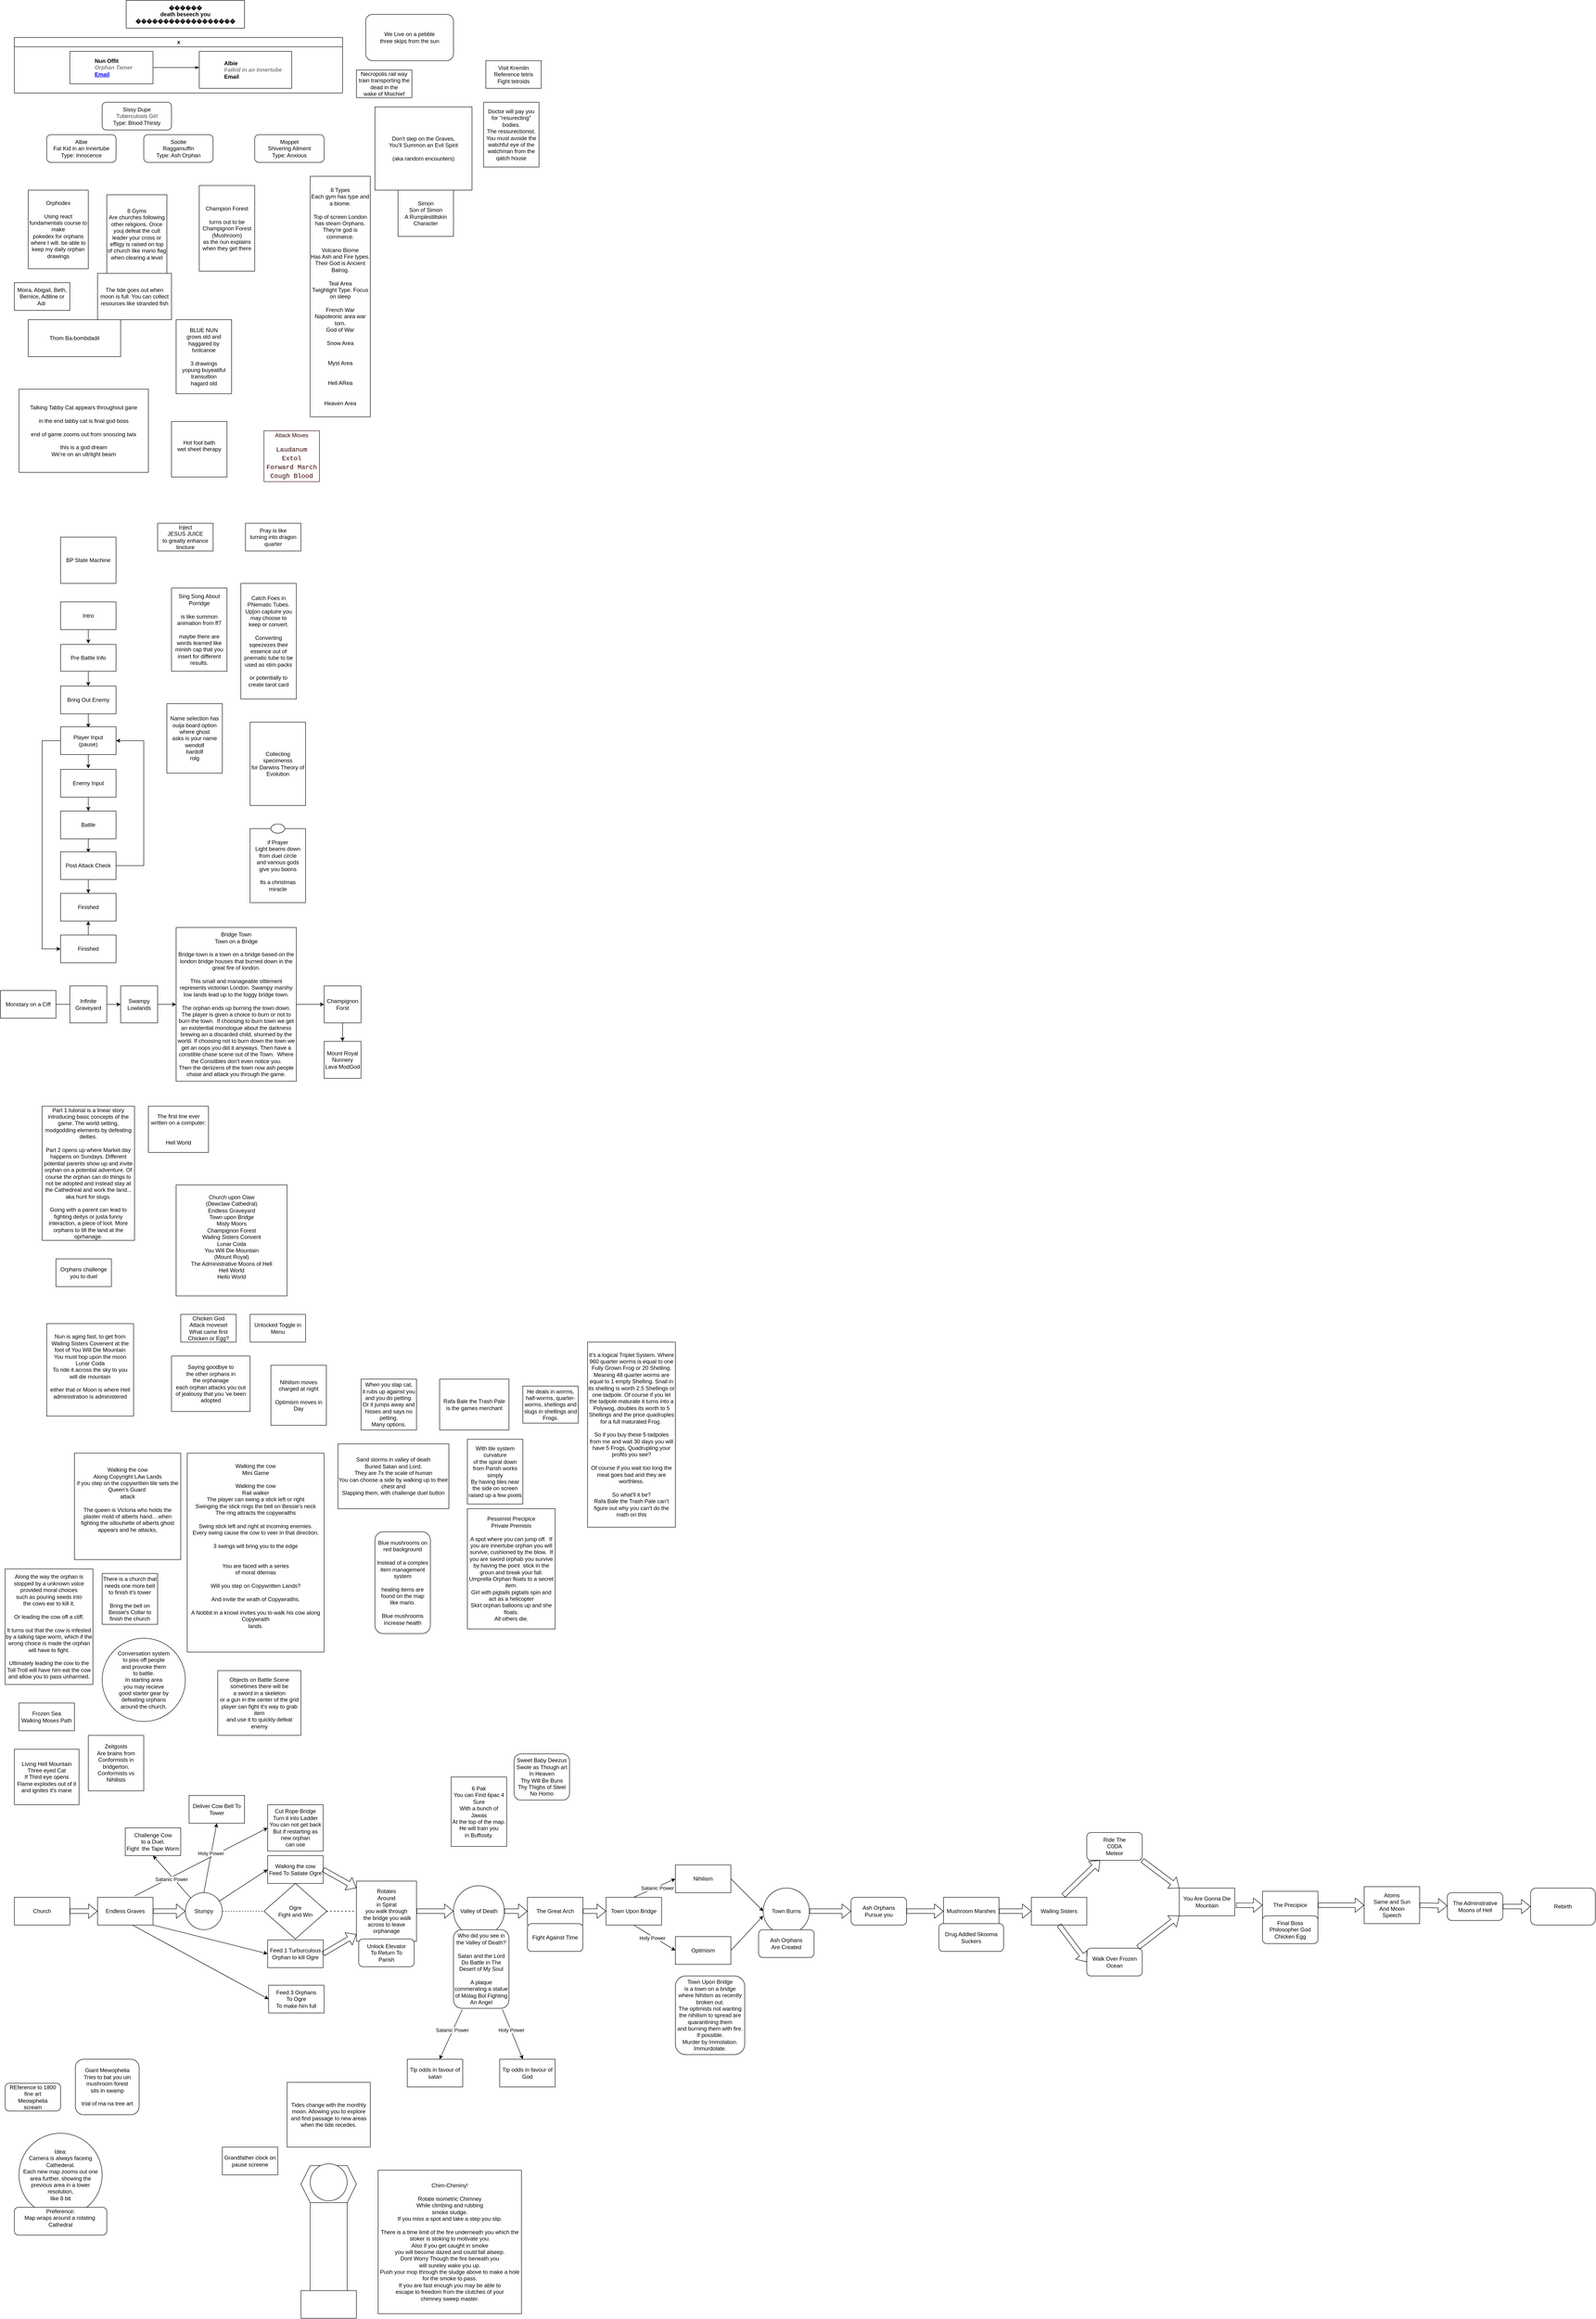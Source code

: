 <mxfile>
    <diagram id="prtHgNgQTEPvFCAcTncT" name="Page-1">
        <mxGraphModel dx="582" dy="664" grid="1" gridSize="10" guides="1" tooltips="1" connect="1" arrows="1" fold="1" page="1" pageScale="1" pageWidth="827" pageHeight="1169" math="0" shadow="0">
            <root>
                <mxCell id="0"/>
                <mxCell id="1" parent="0"/>
                <mxCell id="dNxyNK7c78bLwvsdeMH5-11" value="x" style="swimlane;html=1;startSize=20;horizontal=1;containerType=tree;glass=0;" parent="1" vertex="1">
                    <mxGeometry x="40" y="80" width="710" height="120" as="geometry"/>
                </mxCell>
                <UserObject label="%name%&lt;br&gt;&lt;i style=&quot;color: gray&quot;&gt;%position%&lt;/i&gt;&lt;br&gt;&lt;a href=&quot;mailto:%email%&quot;&gt;Email&lt;/a&gt;" name="Nun Offit" position="Orphan Tamer" location="Office 1" email="me@example.com" placeholders="1" link="https://www.draw.io" id="dNxyNK7c78bLwvsdeMH5-12">
                    <mxCell style="label;image=https://cdn3.iconfinder.com/data/icons/user-avatars-1/512/users-3-128.png;whiteSpace=wrap;html=1;rounded=0;glass=0;treeMoving=1;treeFolding=1;" parent="dNxyNK7c78bLwvsdeMH5-11" vertex="1">
                        <mxGeometry x="120" y="30" width="180" height="70" as="geometry"/>
                    </mxCell>
                </UserObject>
                <mxCell id="dNxyNK7c78bLwvsdeMH5-13" value="" style="endArrow=blockThin;endFill=1;fontSize=11;edgeStyle=elbowEdgeStyle;elbow=vertical;rounded=0;" parent="dNxyNK7c78bLwvsdeMH5-11" source="dNxyNK7c78bLwvsdeMH5-12" target="dNxyNK7c78bLwvsdeMH5-14" edge="1">
                    <mxGeometry relative="1" as="geometry"/>
                </mxCell>
                <UserObject label="Albie&lt;br&gt;&lt;i style=&quot;color: gray&quot;&gt;Fatkid in an Innertube&lt;/i&gt;&lt;br&gt;Email" name="Priest Peter Phillips" position="Orphan Tamer" location="Office 2" placeholders="1" id="dNxyNK7c78bLwvsdeMH5-14">
                    <mxCell style="label;image=https://cdn3.iconfinder.com/data/icons/user-avatars-1/512/users-10-3-128.png;whiteSpace=wrap;html=1;rounded=0;glass=0;treeFolding=1;treeMoving=1;" parent="dNxyNK7c78bLwvsdeMH5-11" vertex="1">
                        <mxGeometry x="400" y="30" width="200" height="80" as="geometry"/>
                    </mxCell>
                </UserObject>
                <mxCell id="9H34w2Jh71Ep6UbLUVoz-1" value="&lt;div&gt;Albie&lt;/div&gt;Fat Kid in an Innertube&lt;div&gt;Type: Innocence&lt;/div&gt;" style="rounded=1;whiteSpace=wrap;html=1;" parent="1" vertex="1">
                    <mxGeometry x="110" y="290" width="150" height="60" as="geometry"/>
                </mxCell>
                <mxCell id="9H34w2Jh71Ep6UbLUVoz-2" value="&lt;div&gt;Sootie&lt;/div&gt;Raggamuffin&lt;br&gt;&lt;div&gt;Type: Ash Orphan&lt;/div&gt;" style="rounded=1;whiteSpace=wrap;html=1;" parent="1" vertex="1">
                    <mxGeometry x="320" y="290" width="150" height="60" as="geometry"/>
                </mxCell>
                <mxCell id="9H34w2Jh71Ep6UbLUVoz-3" value="&lt;div&gt;Moppet&lt;/div&gt;Shivering Ailment&lt;br&gt;&lt;div&gt;Type: Anxious&lt;/div&gt;" style="rounded=1;whiteSpace=wrap;html=1;" parent="1" vertex="1">
                    <mxGeometry x="560" y="290" width="150" height="60" as="geometry"/>
                </mxCell>
                <mxCell id="c4BANhSZFIQ7KN4WRA-t-1" value="Orphodex&lt;div&gt;&lt;br&gt;&lt;/div&gt;&lt;div&gt;Using react fundamentals course to make&lt;/div&gt;&lt;div&gt;pokedex for orphans where I will. be able to keep my daily orphan drawings&lt;/div&gt;" style="rounded=0;whiteSpace=wrap;html=1;" parent="1" vertex="1">
                    <mxGeometry x="70" y="410" width="130" height="170" as="geometry"/>
                </mxCell>
                <mxCell id="lMN6it-LYemtHTq4qIZc-1" value="8 Gyms&lt;div&gt;Are churches following other religions. Once youj defeat the cult leader your cross or effiigy is raised on top of church like mario flag when clearing a level&lt;/div&gt;" style="rounded=0;whiteSpace=wrap;html=1;" parent="1" vertex="1">
                    <mxGeometry x="240" y="420" width="130" height="170" as="geometry"/>
                </mxCell>
                <mxCell id="lMN6it-LYemtHTq4qIZc-2" value="&lt;div&gt;8 Types&lt;/div&gt;&lt;div&gt;Each gym has type and a biome.&lt;/div&gt;&lt;div&gt;&lt;br&gt;&lt;/div&gt;&lt;div&gt;Top of screen London has steam Orphans.&lt;/div&gt;&lt;div&gt;They&#39;re god is commerce.&lt;/div&gt;&lt;div&gt;&lt;br&gt;&lt;/div&gt;&lt;div&gt;Volcano Biome&lt;br&gt;Has Ash and Fire types. Their God is Ancient Balrog.&lt;/div&gt;&lt;div&gt;&lt;br&gt;&lt;/div&gt;&lt;div&gt;Teal Area&lt;/div&gt;&lt;div&gt;Twighlight Type. Focus on sleep&lt;/div&gt;&lt;div&gt;&lt;br&gt;&lt;/div&gt;&lt;div&gt;French War&lt;br&gt;Napoleonic area war torn.&lt;br&gt;God of War&lt;/div&gt;&lt;div&gt;&lt;br&gt;&lt;/div&gt;&lt;div&gt;Snow Area&lt;br&gt;&lt;br&gt;&lt;br&gt;Myst Area&lt;br&gt;&lt;br&gt;&lt;/div&gt;&lt;div&gt;&lt;br&gt;&lt;/div&gt;&lt;div&gt;Hell ARea&lt;/div&gt;&lt;div&gt;&lt;br&gt;&lt;/div&gt;&lt;div&gt;&lt;br&gt;&lt;/div&gt;&lt;div&gt;Heaven Area&lt;/div&gt;" style="rounded=0;whiteSpace=wrap;html=1;" parent="1" vertex="1">
                    <mxGeometry x="680" y="380" width="130" height="520" as="geometry"/>
                </mxCell>
                <mxCell id="1dcjqhPWXCqPS0pfsLZp-1" value="BP State Machine" style="rounded=0;whiteSpace=wrap;html=1;" parent="1" vertex="1">
                    <mxGeometry x="140" y="1160" width="120" height="100" as="geometry"/>
                </mxCell>
                <mxCell id="1dcjqhPWXCqPS0pfsLZp-2" value="Intro" style="rounded=0;whiteSpace=wrap;html=1;" parent="1" vertex="1">
                    <mxGeometry x="140" y="1300" width="120" height="60" as="geometry"/>
                </mxCell>
                <mxCell id="1dcjqhPWXCqPS0pfsLZp-5" value="" style="endArrow=classic;html=1;rounded=0;exitX=0.5;exitY=1;exitDx=0;exitDy=0;entryX=0.5;entryY=0;entryDx=0;entryDy=0;" parent="1" source="1dcjqhPWXCqPS0pfsLZp-2" edge="1">
                    <mxGeometry width="50" height="50" relative="1" as="geometry">
                        <mxPoint x="390" y="1340" as="sourcePoint"/>
                        <mxPoint x="200" y="1390" as="targetPoint"/>
                    </mxGeometry>
                </mxCell>
                <mxCell id="1dcjqhPWXCqPS0pfsLZp-6" value="Pre Battle Info" style="rounded=0;whiteSpace=wrap;html=1;" parent="1" vertex="1">
                    <mxGeometry x="140" y="1392" width="120" height="58" as="geometry"/>
                </mxCell>
                <mxCell id="1dcjqhPWXCqPS0pfsLZp-7" value="" style="endArrow=classic;html=1;rounded=0;exitX=0.5;exitY=1;exitDx=0;exitDy=0;entryX=0.5;entryY=0;entryDx=0;entryDy=0;" parent="1" source="1dcjqhPWXCqPS0pfsLZp-6" edge="1">
                    <mxGeometry width="50" height="50" relative="1" as="geometry">
                        <mxPoint x="390" y="1432" as="sourcePoint"/>
                        <mxPoint x="200" y="1482" as="targetPoint"/>
                    </mxGeometry>
                </mxCell>
                <mxCell id="1dcjqhPWXCqPS0pfsLZp-8" value="Bring Out Enemy" style="rounded=0;whiteSpace=wrap;html=1;" parent="1" vertex="1">
                    <mxGeometry x="140" y="1482" width="120" height="60" as="geometry"/>
                </mxCell>
                <mxCell id="1dcjqhPWXCqPS0pfsLZp-9" value="" style="endArrow=classic;html=1;rounded=0;exitX=0.5;exitY=1;exitDx=0;exitDy=0;entryX=0.5;entryY=0;entryDx=0;entryDy=0;" parent="1" source="1dcjqhPWXCqPS0pfsLZp-8" edge="1">
                    <mxGeometry width="50" height="50" relative="1" as="geometry">
                        <mxPoint x="390" y="1522" as="sourcePoint"/>
                        <mxPoint x="200" y="1572" as="targetPoint"/>
                    </mxGeometry>
                </mxCell>
                <mxCell id="1dcjqhPWXCqPS0pfsLZp-10" value="Player Input&lt;br&gt;(pause)" style="rounded=0;whiteSpace=wrap;html=1;" parent="1" vertex="1">
                    <mxGeometry x="140" y="1570" width="120" height="60" as="geometry"/>
                </mxCell>
                <mxCell id="1dcjqhPWXCqPS0pfsLZp-11" value="" style="endArrow=classic;html=1;rounded=0;exitX=0.5;exitY=1;exitDx=0;exitDy=0;entryX=0.5;entryY=0;entryDx=0;entryDy=0;" parent="1" source="1dcjqhPWXCqPS0pfsLZp-10" edge="1">
                    <mxGeometry width="50" height="50" relative="1" as="geometry">
                        <mxPoint x="390" y="1610" as="sourcePoint"/>
                        <mxPoint x="200" y="1660" as="targetPoint"/>
                    </mxGeometry>
                </mxCell>
                <mxCell id="1dcjqhPWXCqPS0pfsLZp-12" value="Enemy Input" style="rounded=0;whiteSpace=wrap;html=1;" parent="1" vertex="1">
                    <mxGeometry x="140" y="1662" width="120" height="60" as="geometry"/>
                </mxCell>
                <mxCell id="1dcjqhPWXCqPS0pfsLZp-13" value="" style="endArrow=classic;html=1;rounded=0;exitX=0.5;exitY=1;exitDx=0;exitDy=0;entryX=0.5;entryY=0;entryDx=0;entryDy=0;" parent="1" source="1dcjqhPWXCqPS0pfsLZp-12" edge="1">
                    <mxGeometry width="50" height="50" relative="1" as="geometry">
                        <mxPoint x="390" y="1702" as="sourcePoint"/>
                        <mxPoint x="200" y="1752" as="targetPoint"/>
                    </mxGeometry>
                </mxCell>
                <mxCell id="1dcjqhPWXCqPS0pfsLZp-14" value="Battle" style="rounded=0;whiteSpace=wrap;html=1;" parent="1" vertex="1">
                    <mxGeometry x="140" y="1752" width="120" height="60" as="geometry"/>
                </mxCell>
                <mxCell id="1dcjqhPWXCqPS0pfsLZp-15" value="" style="endArrow=classic;html=1;rounded=0;exitX=0.5;exitY=1;exitDx=0;exitDy=0;entryX=0.5;entryY=0;entryDx=0;entryDy=0;" parent="1" source="1dcjqhPWXCqPS0pfsLZp-14" edge="1">
                    <mxGeometry width="50" height="50" relative="1" as="geometry">
                        <mxPoint x="390" y="1792" as="sourcePoint"/>
                        <mxPoint x="200" y="1842" as="targetPoint"/>
                    </mxGeometry>
                </mxCell>
                <mxCell id="1dcjqhPWXCqPS0pfsLZp-16" value="" style="endArrow=classic;html=1;rounded=0;entryX=1;entryY=0.5;entryDx=0;entryDy=0;exitX=1;exitY=0.5;exitDx=0;exitDy=0;" parent="1" source="1dcjqhPWXCqPS0pfsLZp-18" target="1dcjqhPWXCqPS0pfsLZp-10" edge="1">
                    <mxGeometry width="50" height="50" relative="1" as="geometry">
                        <mxPoint x="320" y="1880" as="sourcePoint"/>
                        <mxPoint x="440" y="1540" as="targetPoint"/>
                        <Array as="points">
                            <mxPoint x="320" y="1870"/>
                            <mxPoint x="320" y="1600"/>
                        </Array>
                    </mxGeometry>
                </mxCell>
                <mxCell id="1dcjqhPWXCqPS0pfsLZp-17" value="" style="endArrow=classic;html=1;rounded=0;exitX=0;exitY=0.5;exitDx=0;exitDy=0;entryX=0;entryY=0.5;entryDx=0;entryDy=0;" parent="1" source="1dcjqhPWXCqPS0pfsLZp-10" target="1dcjqhPWXCqPS0pfsLZp-23" edge="1">
                    <mxGeometry width="50" height="50" relative="1" as="geometry">
                        <mxPoint x="390" y="1580" as="sourcePoint"/>
                        <mxPoint x="90" y="2080" as="targetPoint"/>
                        <Array as="points">
                            <mxPoint x="100" y="1600"/>
                            <mxPoint x="100" y="2050"/>
                        </Array>
                    </mxGeometry>
                </mxCell>
                <mxCell id="1dcjqhPWXCqPS0pfsLZp-18" value="Post Attack Check" style="rounded=0;whiteSpace=wrap;html=1;" parent="1" vertex="1">
                    <mxGeometry x="140" y="1840" width="120" height="60" as="geometry"/>
                </mxCell>
                <mxCell id="1dcjqhPWXCqPS0pfsLZp-19" value="" style="endArrow=classic;html=1;rounded=0;exitX=0.5;exitY=1;exitDx=0;exitDy=0;entryX=0.5;entryY=0;entryDx=0;entryDy=0;" parent="1" source="1dcjqhPWXCqPS0pfsLZp-18" edge="1">
                    <mxGeometry width="50" height="50" relative="1" as="geometry">
                        <mxPoint x="390" y="1880" as="sourcePoint"/>
                        <mxPoint x="200" y="1930" as="targetPoint"/>
                    </mxGeometry>
                </mxCell>
                <mxCell id="1dcjqhPWXCqPS0pfsLZp-20" value="Finished" style="rounded=0;whiteSpace=wrap;html=1;" parent="1" vertex="1">
                    <mxGeometry x="140" y="1930" width="120" height="60" as="geometry"/>
                </mxCell>
                <mxCell id="1dcjqhPWXCqPS0pfsLZp-23" value="Finished" style="rounded=0;whiteSpace=wrap;html=1;" parent="1" vertex="1">
                    <mxGeometry x="140" y="2020" width="120" height="60" as="geometry"/>
                </mxCell>
                <mxCell id="1dcjqhPWXCqPS0pfsLZp-26" value="" style="edgeStyle=orthogonalEdgeStyle;rounded=0;orthogonalLoop=1;jettySize=auto;html=1;" parent="1" edge="1">
                    <mxGeometry relative="1" as="geometry">
                        <mxPoint x="200" y="2020" as="sourcePoint"/>
                        <mxPoint x="200" y="1990" as="targetPoint"/>
                        <Array as="points">
                            <mxPoint x="200" y="2010"/>
                            <mxPoint x="200" y="2010"/>
                        </Array>
                    </mxGeometry>
                </mxCell>
                <mxCell id="1dcjqhPWXCqPS0pfsLZp-27" value="BLUE NUN&lt;div&gt;grows old and haggared by tvolcanoe&lt;/div&gt;&lt;div&gt;&lt;br&gt;&lt;/div&gt;&lt;div&gt;3 drawings&lt;/div&gt;&lt;div&gt;yopung buyeatiful&lt;/div&gt;&lt;div&gt;transuition&lt;/div&gt;&lt;div&gt;hagard old&lt;/div&gt;" style="rounded=0;whiteSpace=wrap;html=1;" parent="1" vertex="1">
                    <mxGeometry x="390" y="690" width="120" height="160" as="geometry"/>
                </mxCell>
                <mxCell id="145" style="edgeStyle=none;html=1;exitX=1;exitY=0;exitDx=0;exitDy=0;" parent="1" source="1dcjqhPWXCqPS0pfsLZp-28" target="144" edge="1">
                    <mxGeometry relative="1" as="geometry"/>
                </mxCell>
                <mxCell id="1dcjqhPWXCqPS0pfsLZp-28" value="Thom Ba-bombdadil" style="rounded=0;whiteSpace=wrap;html=1;" parent="1" vertex="1">
                    <mxGeometry x="70" y="690" width="200" height="80" as="geometry"/>
                </mxCell>
                <mxCell id="EJm_T1MfFVbmYTKbSGmN-1" value="Champion Forest&lt;div&gt;&lt;br&gt;&lt;/div&gt;&lt;div&gt;turns out to be&lt;/div&gt;&lt;div&gt;Champignon Forest&lt;/div&gt;&lt;div&gt;(Mushroom)&lt;/div&gt;&lt;div&gt;as the nun explains&lt;/div&gt;&lt;div&gt;when they get there&lt;/div&gt;" style="rounded=0;whiteSpace=wrap;html=1;" parent="1" vertex="1">
                    <mxGeometry x="440" y="400" width="120" height="185" as="geometry"/>
                </mxCell>
                <mxCell id="NaM-DlOi4ERBnAFPFXcm-1" value="Talking Tabby Cat appears throughout gane&lt;div&gt;&lt;br&gt;&lt;/div&gt;&lt;div&gt;in the end tabby cat is final god boss&lt;/div&gt;&lt;div&gt;&lt;br&gt;&lt;/div&gt;&lt;div&gt;end of game zooms out from snoozing twix&lt;/div&gt;&lt;div&gt;&lt;br&gt;&lt;/div&gt;&lt;div&gt;this is a god dream&lt;/div&gt;&lt;div&gt;We&#39;re on an ultrlight beam&lt;/div&gt;" style="rounded=0;whiteSpace=wrap;html=1;" parent="1" vertex="1">
                    <mxGeometry x="50" y="840" width="280" height="180" as="geometry"/>
                </mxCell>
                <mxCell id="_eeatI-6LmOxNyW0kUMp-2" value="Inject&lt;br&gt;JESUS JUICE&lt;div&gt;to greatly enhance tincture&lt;/div&gt;" style="rounded=0;whiteSpace=wrap;html=1;" parent="1" vertex="1">
                    <mxGeometry x="350" y="1130" width="120" height="60" as="geometry"/>
                </mxCell>
                <mxCell id="_eeatI-6LmOxNyW0kUMp-3" value="Sing Song About&lt;div&gt;Porridge&lt;/div&gt;&lt;div&gt;&lt;br&gt;&lt;/div&gt;&lt;div&gt;is like summon animation from ff7&lt;/div&gt;&lt;div&gt;&lt;br&gt;&lt;/div&gt;&lt;div&gt;maybe there are words learned like minish cap that you insert for different results.&lt;/div&gt;" style="rounded=0;whiteSpace=wrap;html=1;" parent="1" vertex="1">
                    <mxGeometry x="380" y="1270" width="120" height="180" as="geometry"/>
                </mxCell>
                <mxCell id="_eeatI-6LmOxNyW0kUMp-4" value="Pray is like&lt;div&gt;turning into dragon quarter&lt;/div&gt;" style="rounded=0;whiteSpace=wrap;html=1;" parent="1" vertex="1">
                    <mxGeometry x="540" y="1130" width="120" height="60" as="geometry"/>
                </mxCell>
                <mxCell id="WhSgem01bFfFkYUl3J8e-1" value="&lt;div&gt;&lt;b&gt;������&lt;/b&gt;&lt;/div&gt;&lt;b&gt;death beseech you&lt;/b&gt;&lt;div&gt;&lt;b&gt;������&lt;/b&gt;&lt;span style=&quot;background-color: transparent;&quot;&gt;&lt;b&gt;������&lt;/b&gt;&lt;/span&gt;&lt;span style=&quot;background-color: transparent;&quot;&gt;&lt;b&gt;������&lt;br&gt;&lt;/b&gt;&lt;/span&gt;&lt;/div&gt;" style="rounded=0;whiteSpace=wrap;html=1;" parent="1" vertex="1">
                    <mxGeometry x="282" width="256" height="60" as="geometry"/>
                </mxCell>
                <mxCell id="WhSgem01bFfFkYUl3J8e-2" value="Catch Foes in PNematic Tubes.&lt;div&gt;Up[on captuire you may choose to&lt;/div&gt;&lt;div&gt;keep or convert.&lt;/div&gt;&lt;div&gt;&lt;br&gt;&lt;/div&gt;&lt;div&gt;Converting sqeezezes their essence out of pnematic tube to be used as stim packs&lt;/div&gt;&lt;div&gt;&lt;br&gt;&lt;/div&gt;&lt;div&gt;or potentially to create tarot card&lt;/div&gt;" style="rounded=0;whiteSpace=wrap;html=1;" parent="1" vertex="1">
                    <mxGeometry x="530" y="1260" width="120" height="250" as="geometry"/>
                </mxCell>
                <mxCell id="WhSgem01bFfFkYUl3J8e-3" value="Name selection has&lt;div&gt;ouija board option&lt;/div&gt;&lt;div&gt;where ghost&lt;/div&gt;&lt;div&gt;asks is your name wendolf&lt;/div&gt;&lt;div&gt;bardolf&lt;/div&gt;&lt;div&gt;rolg&lt;/div&gt;" style="rounded=0;whiteSpace=wrap;html=1;" parent="1" vertex="1">
                    <mxGeometry x="370" y="1520" width="120" height="150" as="geometry"/>
                </mxCell>
                <mxCell id="WhSgem01bFfFkYUl3J8e-4" value="Collecting specimenss&lt;div&gt;for Darwins Theory of&lt;/div&gt;&lt;div&gt;Evolution&lt;/div&gt;" style="rounded=0;whiteSpace=wrap;html=1;" parent="1" vertex="1">
                    <mxGeometry x="550" y="1560" width="120" height="180" as="geometry"/>
                </mxCell>
                <mxCell id="QeXgW6aQJEQ1C3spduMK-1" value="Hot foot bath&lt;div&gt;wet sheet therapy&lt;/div&gt;&lt;div&gt;&lt;br&gt;&lt;/div&gt;" style="rounded=0;whiteSpace=wrap;html=1;" parent="1" vertex="1">
                    <mxGeometry x="380" y="910" width="120" height="120" as="geometry"/>
                </mxCell>
                <mxCell id="zhvqqRehltlr2zDm-ukN-1" value="&lt;font style=&quot;color: rgb(51, 0, 0);&quot;&gt;Attack Moves&lt;/font&gt;&lt;div&gt;&lt;font style=&quot;color: rgb(51, 0, 0);&quot;&gt;&lt;br&gt;&lt;/font&gt;&lt;/div&gt;&lt;div&gt;&lt;div style=&quot;font-family: &amp;quot;Operator Mono Lig&amp;quot;, Menlo, Monaco, &amp;quot;Courier New&amp;quot;, monospace, Consolas, &amp;quot;Courier New&amp;quot;, monospace; font-size: 14px; line-height: 19px; white-space: pre;&quot;&gt;&lt;span style=&quot;background-color: light-dark(#ffffff, var(--ge-dark-color, #121212));&quot;&gt;&lt;font style=&quot;color: rgb(51, 0, 0);&quot;&gt;Laudanum&lt;/font&gt;&lt;/span&gt;&lt;/div&gt;&lt;/div&gt;&lt;div style=&quot;font-family: &amp;quot;Operator Mono Lig&amp;quot;, Menlo, Monaco, &amp;quot;Courier New&amp;quot;, monospace, Consolas, &amp;quot;Courier New&amp;quot;, monospace; font-size: 14px; line-height: 19px; white-space: pre; color: rgb(239, 240, 235);&quot;&gt;&lt;div style=&quot;line-height: 19px;&quot;&gt;&lt;span style=&quot;background-color: light-dark(#ffffff, var(--ge-dark-color, #121212)); color: rgb(90, 247, 142);&quot;&gt;&lt;font style=&quot;color: rgb(51, 0, 0);&quot;&gt;Extol&lt;/font&gt;&lt;/span&gt;&lt;/div&gt;&lt;div style=&quot;line-height: 19px;&quot;&gt;&lt;span style=&quot;background-color: light-dark(#ffffff, var(--ge-dark-color, #121212)); color: rgb(90, 247, 142);&quot;&gt;&lt;font style=&quot;color: rgb(51, 0, 0);&quot;&gt;Forward March&lt;/font&gt;&lt;/span&gt;&lt;/div&gt;&lt;div style=&quot;line-height: 19px;&quot;&gt;&lt;div style=&quot;line-height: 19px;&quot;&gt;&lt;span style=&quot;background-color: light-dark(#ffffff, var(--ge-dark-color, #121212)); color: rgb(90, 247, 142);&quot;&gt;&lt;font style=&quot;color: rgb(51, 0, 0);&quot;&gt;Cough Blood&lt;/font&gt;&lt;/span&gt;&lt;/div&gt;&lt;/div&gt;&lt;/div&gt;" style="rounded=0;whiteSpace=wrap;html=1;strokeColor=#330000;" parent="1" vertex="1">
                    <mxGeometry x="580" y="930" width="120" height="110" as="geometry"/>
                </mxCell>
                <mxCell id="qNe9hVO4kIWgMy4WHAtG-1" value="&lt;div&gt;if Prayer&lt;/div&gt;Light beams down&lt;div&gt;from duel circle&lt;/div&gt;&lt;div&gt;and various gods&lt;/div&gt;&lt;div&gt;give you boons&lt;/div&gt;&lt;div&gt;&lt;br&gt;&lt;/div&gt;&lt;div&gt;Its a christmas&lt;/div&gt;&lt;div&gt;miracle&lt;/div&gt;" style="rounded=0;whiteSpace=wrap;html=1;" parent="1" vertex="1">
                    <mxGeometry x="550" y="1790" width="120" height="160" as="geometry"/>
                </mxCell>
                <mxCell id="qNe9hVO4kIWgMy4WHAtG-2" value="" style="ellipse;whiteSpace=wrap;html=1;" parent="1" vertex="1">
                    <mxGeometry x="595" y="1780" width="30" height="20" as="geometry"/>
                </mxCell>
                <mxCell id="2" value="Bridge Town&lt;br&gt;Town on a Bridge&lt;br&gt;&lt;div&gt;&lt;br&gt;&lt;/div&gt;&lt;div&gt;Bridge town is a town on a bridge based on the london bridge houses that burned down in the great fire of london.&lt;br&gt;&lt;br&gt;This small and manageable sttlement represents victorian London. Swampy marshy low lands lead up to the foggy bridge town.&lt;/div&gt;&lt;div&gt;&lt;br&gt;&lt;/div&gt;&lt;div&gt;The orphan ends up burning the town down. The player is given a choice to burn or not to burn the town.&amp;nbsp; If choosing to burn town we get an existential monologue about the darkness brewing an a discarded child, shunned by the world. If choosing not to burn down the town we get an oops you did it anyways. Then have a constible chase scene out of the Town.&amp;nbsp; Where the Consitbles don&#39;t even notice you.&lt;/div&gt;&lt;div&gt;Then the denizens of the town now ash people chase and attack you through the game.&lt;/div&gt;" style="rounded=0;whiteSpace=wrap;html=1;" parent="1" vertex="1">
                    <mxGeometry x="390" y="2003.75" width="260" height="332.5" as="geometry"/>
                </mxCell>
                <mxCell id="3" value="Monstary on a Ciff" style="rounded=0;whiteSpace=wrap;html=1;" parent="1" vertex="1">
                    <mxGeometry x="10" y="2140" width="120" height="60" as="geometry"/>
                </mxCell>
                <mxCell id="4" value="" style="endArrow=classic;html=1;exitX=1;exitY=0.5;exitDx=0;exitDy=0;" parent="1" source="3" edge="1">
                    <mxGeometry width="50" height="50" relative="1" as="geometry">
                        <mxPoint x="380" y="2240" as="sourcePoint"/>
                        <mxPoint x="200" y="2170" as="targetPoint"/>
                    </mxGeometry>
                </mxCell>
                <mxCell id="5" value="Infinite&lt;div&gt;Graveyard&lt;/div&gt;" style="whiteSpace=wrap;html=1;aspect=fixed;" parent="1" vertex="1">
                    <mxGeometry x="160" y="2130" width="80" height="80" as="geometry"/>
                </mxCell>
                <mxCell id="6" value="" style="endArrow=classic;html=1;exitX=1;exitY=0.5;exitDx=0;exitDy=0;entryX=0;entryY=0.5;entryDx=0;entryDy=0;" parent="1" source="7" target="2" edge="1">
                    <mxGeometry width="50" height="50" relative="1" as="geometry">
                        <mxPoint x="260" y="2240" as="sourcePoint"/>
                        <mxPoint x="310" y="2190" as="targetPoint"/>
                    </mxGeometry>
                </mxCell>
                <mxCell id="8" value="" style="endArrow=classic;html=1;exitX=1;exitY=0.5;exitDx=0;exitDy=0;entryX=0;entryY=0.5;entryDx=0;entryDy=0;" parent="1" source="5" target="7" edge="1">
                    <mxGeometry width="50" height="50" relative="1" as="geometry">
                        <mxPoint x="280" y="2170" as="sourcePoint"/>
                        <mxPoint x="390" y="2170" as="targetPoint"/>
                    </mxGeometry>
                </mxCell>
                <mxCell id="7" value="Swampy&lt;div&gt;Lowlands&lt;/div&gt;" style="whiteSpace=wrap;html=1;aspect=fixed;" parent="1" vertex="1">
                    <mxGeometry x="270" y="2130" width="80" height="80" as="geometry"/>
                </mxCell>
                <mxCell id="9" value="Champignon Forst" style="whiteSpace=wrap;html=1;aspect=fixed;" parent="1" vertex="1">
                    <mxGeometry x="710" y="2130" width="80" height="80" as="geometry"/>
                </mxCell>
                <mxCell id="10" value="" style="endArrow=classic;html=1;exitX=1;exitY=0.5;exitDx=0;exitDy=0;entryX=0;entryY=0.5;entryDx=0;entryDy=0;" parent="1" source="2" target="9" edge="1">
                    <mxGeometry width="50" height="50" relative="1" as="geometry">
                        <mxPoint x="710" y="2240" as="sourcePoint"/>
                        <mxPoint x="760" y="2190" as="targetPoint"/>
                    </mxGeometry>
                </mxCell>
                <mxCell id="11" value="" style="endArrow=classic;html=1;exitX=0.5;exitY=1;exitDx=0;exitDy=0;entryX=0.5;entryY=0;entryDx=0;entryDy=0;" parent="1" source="9" target="12" edge="1">
                    <mxGeometry width="50" height="50" relative="1" as="geometry">
                        <mxPoint x="710" y="2240" as="sourcePoint"/>
                        <mxPoint x="750" y="2260" as="targetPoint"/>
                    </mxGeometry>
                </mxCell>
                <mxCell id="12" value="Mount Royal&lt;div&gt;Nunnery&lt;/div&gt;&lt;div&gt;Lava ModGod&lt;/div&gt;" style="whiteSpace=wrap;html=1;aspect=fixed;" parent="1" vertex="1">
                    <mxGeometry x="710" y="2250" width="80" height="80" as="geometry"/>
                </mxCell>
                <mxCell id="13" value="&lt;div&gt;&lt;span style=&quot;color: rgb(0, 0, 0);&quot;&gt;Sissy Dupe&lt;/span&gt;&lt;/div&gt;&lt;span style=&quot;color: rgb(63, 63, 63);&quot;&gt;Tuberculosis Girl&lt;/span&gt;&lt;br&gt;&lt;div&gt;Type: Blood Thirsty&lt;/div&gt;" style="rounded=1;whiteSpace=wrap;html=1;" parent="1" vertex="1">
                    <mxGeometry x="230" y="220" width="150" height="60" as="geometry"/>
                </mxCell>
                <mxCell id="14" value="Part 1 tutorial is a linear story introducing basic concepts of the game. The world setting, modgodding elements by defeating deities.&lt;div&gt;&lt;br&gt;&lt;/div&gt;&lt;div&gt;Part 2 opens up where Market day happens on Sundays. Different potential parents show up and invite orphan on a potential adventure. Of course the orphan can do things to not be adopted and instead stay at the Cathedreal and work the land... aka hunt for slugs.&lt;/div&gt;&lt;div&gt;&lt;br&gt;&lt;/div&gt;&lt;div&gt;Going with a parent can lead to fighting deitys or justa funny interaction, a piece of loot. More orphans to till the land at the oprhanage.&lt;/div&gt;" style="rounded=0;whiteSpace=wrap;html=1;" parent="1" vertex="1">
                    <mxGeometry x="100" y="2390" width="200" height="290" as="geometry"/>
                </mxCell>
                <mxCell id="15" value="The first line ever written on a computer:&lt;div&gt;&lt;br&gt;&lt;/div&gt;&lt;div&gt;&lt;br&gt;&lt;/div&gt;&lt;div&gt;Hell World&lt;/div&gt;" style="rounded=0;whiteSpace=wrap;html=1;" parent="1" vertex="1">
                    <mxGeometry x="330" y="2390" width="130" height="100" as="geometry"/>
                </mxCell>
                <mxCell id="YjPkbUaIYx_jNYHQSDdL-15" value="&lt;div&gt;&lt;span style=&quot;background-color: transparent; color: light-dark(rgb(0, 0, 0), rgb(255, 255, 255));&quot;&gt;Church upon Claw&lt;/span&gt;&lt;/div&gt;&lt;div&gt;&lt;span style=&quot;background-color: transparent; color: light-dark(rgb(0, 0, 0), rgb(255, 255, 255));&quot;&gt;(&lt;/span&gt;&lt;span style=&quot;background-color: transparent; color: light-dark(rgb(0, 0, 0), rgb(255, 255, 255));&quot;&gt;Dewclaw Cathedral)&lt;/span&gt;&lt;/div&gt;&lt;div&gt;Endless Graveyard&lt;/div&gt;&lt;div&gt;Town upon Bridge&lt;/div&gt;&lt;div&gt;Misty Moors&lt;/div&gt;&lt;div&gt;Champignon Forest&lt;/div&gt;&lt;div&gt;Wailing Sisters Convent&lt;/div&gt;&lt;div&gt;Lunar Coda&lt;/div&gt;&lt;div&gt;You Will Die Mountain&lt;/div&gt;&lt;div&gt;(Mount Royal)&lt;/div&gt;&lt;div&gt;The Administrative Moons of Hell&lt;/div&gt;&lt;div&gt;Hell World&lt;/div&gt;&lt;div&gt;Hello World&lt;/div&gt;&lt;div&gt;&lt;br&gt;&lt;/div&gt;" style="rounded=0;whiteSpace=wrap;html=1;" parent="1" vertex="1">
                    <mxGeometry x="390" y="2560" width="240" height="240" as="geometry"/>
                </mxCell>
                <mxCell id="YjPkbUaIYx_jNYHQSDdL-16" value="Nun is aging fast, to get from Wailing Sisters Covenent at the foot of You Will Die Mountain&lt;div&gt;You must hop upon the moon&lt;/div&gt;&lt;div&gt;Lunar Coda&lt;/div&gt;&lt;div&gt;To ride it across the sky to you&lt;/div&gt;&lt;div&gt;will die mountain&lt;/div&gt;&lt;div&gt;&lt;br&gt;&lt;/div&gt;&lt;div&gt;either that or Moon is where Hell administration is administered&lt;br&gt;&lt;div&gt;&lt;br&gt;&lt;/div&gt;&lt;/div&gt;" style="rounded=0;whiteSpace=wrap;html=1;" parent="1" vertex="1">
                    <mxGeometry x="110" y="2860" width="188" height="200" as="geometry"/>
                </mxCell>
                <mxCell id="YjPkbUaIYx_jNYHQSDdL-17" value="Chicken God&lt;div&gt;Attack moveset&lt;/div&gt;&lt;div&gt;What came first&lt;/div&gt;&lt;div&gt;Chicken or Egg?&lt;/div&gt;" style="rounded=0;whiteSpace=wrap;html=1;" parent="1" vertex="1">
                    <mxGeometry x="400" y="2840" width="120" height="60" as="geometry"/>
                </mxCell>
                <mxCell id="16" value="Unlocked Toggle in Menu" style="rounded=0;whiteSpace=wrap;html=1;" parent="1" vertex="1">
                    <mxGeometry x="550" y="2840" width="120" height="60" as="geometry"/>
                </mxCell>
                <mxCell id="58IuxtUkfn7E68bcIEmH-16" value="Nihilism moves charged at night&lt;div&gt;&lt;br&gt;&lt;/div&gt;&lt;div&gt;Optimism moves in Day&lt;/div&gt;" style="rounded=0;whiteSpace=wrap;html=1;" parent="1" vertex="1">
                    <mxGeometry x="595" y="2950" width="120" height="130" as="geometry"/>
                </mxCell>
                <mxCell id="17" value="Orphans challenge you to duel" style="rounded=0;whiteSpace=wrap;html=1;" parent="1" vertex="1">
                    <mxGeometry x="130" y="2720" width="120" height="60" as="geometry"/>
                </mxCell>
                <mxCell id="FhYe4CfdeehGhFqYvxai-17" value="Walking the cow&lt;div&gt;Along Copyright LAw Lands&lt;/div&gt;&lt;div&gt;if you step on the copywritten tile sets the Queen&#39;s Guard&amp;nbsp;&lt;/div&gt;&lt;div&gt;attack&lt;/div&gt;&lt;div&gt;&lt;br&gt;&lt;/div&gt;&lt;div&gt;The queen is Victoria who holds the plaster mold of alberts hand... when fighting the sillouhette of alberts ghost appears and he attacks,&lt;/div&gt;&lt;div&gt;&lt;br&gt;&lt;/div&gt;&lt;div&gt;&lt;br&gt;&lt;/div&gt;" style="whiteSpace=wrap;html=1;aspect=fixed;" parent="1" vertex="1">
                    <mxGeometry x="170" y="3140" width="230" height="230" as="geometry"/>
                </mxCell>
                <mxCell id="ge01rvNQZDmTp5gs2OYc-17" value="Walking the cow&lt;div&gt;Mini Game&lt;/div&gt;&lt;div&gt;&lt;br&gt;&lt;/div&gt;&lt;div&gt;Walking the cow&lt;/div&gt;&lt;div&gt;Rail walker&lt;/div&gt;&lt;div&gt;The player can swing a stick left or right&lt;/div&gt;&lt;div&gt;Swinging the stick rings the bell on Bessie&#39;s neck&lt;/div&gt;&lt;div&gt;The ring attracts the copywraiths&lt;/div&gt;&lt;div&gt;&lt;br&gt;&lt;/div&gt;&lt;div&gt;Swing stick left and right at incoming enemies.&lt;/div&gt;&lt;div&gt;Every swing cause the cow to veer in that direction.&lt;/div&gt;&lt;div&gt;&lt;br&gt;&lt;/div&gt;&lt;div&gt;3 swings will bring you to the edge&lt;/div&gt;&lt;div&gt;&lt;br&gt;&lt;div&gt;&lt;br&gt;&lt;/div&gt;&lt;div&gt;You are faced with a series&lt;/div&gt;&lt;div&gt;of moral dilemas&lt;/div&gt;&lt;div&gt;&lt;br&gt;&lt;/div&gt;&lt;div&gt;Will you step on Copywritten Lands?&lt;/div&gt;&lt;div&gt;&lt;br&gt;&lt;/div&gt;&lt;div&gt;And invite the wrath of Copywraiths.&lt;/div&gt;&lt;div&gt;&lt;br&gt;&lt;/div&gt;&lt;div&gt;A Nobbit in a knowl invites you to walk his cow along Copywraith&lt;/div&gt;&lt;div&gt;lands.&lt;/div&gt;&lt;div&gt;&lt;br&gt;&lt;/div&gt;&lt;div&gt;&lt;br&gt;&lt;/div&gt;&lt;/div&gt;" style="rounded=0;whiteSpace=wrap;html=1;" parent="1" vertex="1">
                    <mxGeometry x="414" y="3140" width="296" height="430" as="geometry"/>
                </mxCell>
                <mxCell id="ge01rvNQZDmTp5gs2OYc-18" value="There is a church that&lt;div&gt;needs one more bell&lt;/div&gt;&lt;div&gt;to finish it&#39;s tower&lt;/div&gt;&lt;div&gt;&lt;br&gt;&lt;/div&gt;&lt;div&gt;Bring the bell on Bessie&#39;s Collar to&lt;/div&gt;&lt;div&gt;finish the church&lt;/div&gt;" style="rounded=0;whiteSpace=wrap;html=1;" parent="1" vertex="1">
                    <mxGeometry x="230" y="3400" width="120" height="110" as="geometry"/>
                </mxCell>
                <mxCell id="ge01rvNQZDmTp5gs2OYc-20" value="Saying goodbye to&lt;div&gt;the other orphans in&lt;/div&gt;&lt;div&gt;the orphanage&lt;/div&gt;&lt;div&gt;each orphan attacks you out&lt;/div&gt;&lt;div&gt;of jealousy that you &#39;ve been&lt;/div&gt;&lt;div&gt;adopted&lt;/div&gt;" style="rounded=0;whiteSpace=wrap;html=1;" parent="1" vertex="1">
                    <mxGeometry x="380" y="2930" width="170" height="120" as="geometry"/>
                </mxCell>
                <mxCell id="ge01rvNQZDmTp5gs2OYc-21" value="Along the way the orphan is stopped by a unknown voice&lt;div&gt;provided moral choices&lt;/div&gt;&lt;div&gt;such as pouring seeds into&lt;/div&gt;&lt;div&gt;the cows ear to kill it.&lt;/div&gt;&lt;div&gt;&lt;br&gt;&lt;/div&gt;&lt;div&gt;Or leading the cow off a cliff.&lt;/div&gt;&lt;div&gt;&lt;br&gt;&lt;/div&gt;&lt;div&gt;It turns out that the cow is infested by a talking tape worm, which if the wrong choice is made the orphan will have to fight.&lt;/div&gt;&lt;div&gt;&lt;br&gt;&lt;/div&gt;&lt;div&gt;Ultimately leading the cow to the Toll Troll will have him eat the cow and allow you to pass unharmed.&lt;/div&gt;" style="rounded=0;whiteSpace=wrap;html=1;" parent="1" vertex="1">
                    <mxGeometry x="20" y="3390" width="190" height="250" as="geometry"/>
                </mxCell>
                <mxCell id="18" value="Frozen Sea&lt;div&gt;Walking Moses Path&lt;/div&gt;" style="rounded=0;whiteSpace=wrap;html=1;" parent="1" vertex="1">
                    <mxGeometry x="50" y="3680" width="120" height="60" as="geometry"/>
                </mxCell>
                <mxCell id="19" value="&lt;div&gt;Living Hell Mountain&lt;/div&gt;Three eyed Cat&lt;div&gt;If Third eye opens&lt;/div&gt;&lt;div&gt;Flame explodes out of it&lt;/div&gt;&lt;div&gt;and ignites it&#39;s mane&lt;/div&gt;" style="rounded=0;whiteSpace=wrap;html=1;" parent="1" vertex="1">
                    <mxGeometry x="40" y="3780" width="140" height="120" as="geometry"/>
                </mxCell>
                <mxCell id="20" value="Zeitgosts&lt;div&gt;Are brains from Conformists in bridgerton.&lt;/div&gt;&lt;div&gt;Conformists vs Nihilists&lt;/div&gt;" style="rounded=0;whiteSpace=wrap;html=1;" parent="1" vertex="1">
                    <mxGeometry x="200" y="3750" width="120" height="120" as="geometry"/>
                </mxCell>
                <mxCell id="21" value="Conversation system&lt;div&gt;to piss off people&lt;/div&gt;&lt;div&gt;and provoke them&lt;/div&gt;&lt;div&gt;to battle.&lt;/div&gt;&lt;div&gt;In starting area&lt;/div&gt;&lt;div&gt;you may recieve&lt;/div&gt;&lt;div&gt;good starter gear by&lt;/div&gt;&lt;div&gt;defeating orphans&lt;/div&gt;&lt;div&gt;around the church.&lt;/div&gt;" style="ellipse;whiteSpace=wrap;html=1;aspect=fixed;" parent="1" vertex="1">
                    <mxGeometry x="230" y="3540" width="180" height="180" as="geometry"/>
                </mxCell>
                <mxCell id="22" value="Church" style="rounded=0;whiteSpace=wrap;html=1;" parent="1" vertex="1">
                    <mxGeometry x="40" y="4100" width="120" height="60" as="geometry"/>
                </mxCell>
                <mxCell id="23" value="" style="shape=flexArrow;endArrow=classic;html=1;exitX=1;exitY=0.5;exitDx=0;exitDy=0;" parent="1" source="22" edge="1">
                    <mxGeometry width="50" height="50" relative="1" as="geometry">
                        <mxPoint x="170" y="4130" as="sourcePoint"/>
                        <mxPoint x="220" y="4130" as="targetPoint"/>
                    </mxGeometry>
                </mxCell>
                <mxCell id="24" value="Endless Graves" style="rounded=0;whiteSpace=wrap;html=1;" parent="1" vertex="1">
                    <mxGeometry x="220" y="4100" width="120" height="60" as="geometry"/>
                </mxCell>
                <mxCell id="26" value="" style="shape=flexArrow;endArrow=classic;html=1;exitX=1;exitY=0.5;exitDx=0;exitDy=0;" parent="1" source="24" edge="1">
                    <mxGeometry width="50" height="50" relative="1" as="geometry">
                        <mxPoint x="170" y="4140" as="sourcePoint"/>
                        <mxPoint x="410" y="4130" as="targetPoint"/>
                    </mxGeometry>
                </mxCell>
                <mxCell id="28" value="Walking the cow&lt;div&gt;Feed To Satiate Ogre&lt;/div&gt;" style="rounded=0;whiteSpace=wrap;html=1;" parent="1" vertex="1">
                    <mxGeometry x="588" y="4010" width="120" height="60" as="geometry"/>
                </mxCell>
                <mxCell id="29" value="" style="shape=flexArrow;endArrow=classic;html=1;exitX=1;exitY=0.5;exitDx=0;exitDy=0;" parent="1" source="28" edge="1">
                    <mxGeometry width="50" height="50" relative="1" as="geometry">
                        <mxPoint x="710" y="4050" as="sourcePoint"/>
                        <mxPoint x="780" y="4080" as="targetPoint"/>
                    </mxGeometry>
                </mxCell>
                <mxCell id="30" value="Feed 1 Turburculous Orphan to kill Ogre" style="rounded=0;whiteSpace=wrap;html=1;" parent="1" vertex="1">
                    <mxGeometry x="588" y="4192" width="120" height="60" as="geometry"/>
                </mxCell>
                <mxCell id="31" value="" style="shape=flexArrow;endArrow=classic;html=1;exitX=1;exitY=0.5;exitDx=0;exitDy=0;" parent="1" source="30" edge="1">
                    <mxGeometry width="50" height="50" relative="1" as="geometry">
                        <mxPoint x="710" y="4192" as="sourcePoint"/>
                        <mxPoint x="780" y="4180" as="targetPoint"/>
                    </mxGeometry>
                </mxCell>
                <mxCell id="34" value="Objects on Battle Scene&lt;div&gt;sometimes there will be&lt;/div&gt;&lt;div&gt;a sword in a skeleton&lt;/div&gt;&lt;div&gt;or a gun in the center of the grid&lt;/div&gt;&lt;div&gt;player can fight it&#39;s way to grab item&lt;/div&gt;&lt;div&gt;and use it to quickly defeat&lt;/div&gt;&lt;div&gt;enemy&lt;/div&gt;" style="rounded=0;whiteSpace=wrap;html=1;" parent="1" vertex="1">
                    <mxGeometry x="480" y="3610" width="180" height="140" as="geometry"/>
                </mxCell>
                <mxCell id="36" value="Ogre&lt;div&gt;Fight and Win&lt;/div&gt;" style="rhombus;whiteSpace=wrap;html=1;" parent="1" vertex="1">
                    <mxGeometry x="580" y="4070" width="136" height="120" as="geometry"/>
                </mxCell>
                <mxCell id="37" value="" style="endArrow=classic;html=1;entryX=0;entryY=0.5;entryDx=0;entryDy=0;" parent="1" source="54" target="28" edge="1">
                    <mxGeometry width="50" height="50" relative="1" as="geometry">
                        <mxPoint x="430" y="4160" as="sourcePoint"/>
                        <mxPoint x="480" y="4110" as="targetPoint"/>
                    </mxGeometry>
                </mxCell>
                <mxCell id="38" value="" style="endArrow=classic;html=1;exitX=1;exitY=1;exitDx=0;exitDy=0;entryX=0;entryY=0.5;entryDx=0;entryDy=0;" parent="1" source="24" target="30" edge="1">
                    <mxGeometry width="50" height="50" relative="1" as="geometry">
                        <mxPoint x="430" y="4160" as="sourcePoint"/>
                        <mxPoint x="480" y="4110" as="targetPoint"/>
                    </mxGeometry>
                </mxCell>
                <mxCell id="39" value="&lt;div&gt;REference to 1800 fine art&lt;/div&gt;Meowphelia&lt;div&gt;scream&lt;/div&gt;" style="rounded=1;whiteSpace=wrap;html=1;" parent="1" vertex="1">
                    <mxGeometry x="20" y="4502" width="120" height="60" as="geometry"/>
                </mxCell>
                <mxCell id="40" value="Giant Mewophelia&lt;div&gt;Tries to bat you uin mushroom forest&lt;/div&gt;&lt;div&gt;sits in swamp&lt;/div&gt;&lt;div&gt;&lt;br&gt;&lt;/div&gt;&lt;div&gt;trial of ma na tree art&lt;/div&gt;" style="rounded=1;whiteSpace=wrap;html=1;" parent="1" vertex="1">
                    <mxGeometry x="172" y="4450" width="138" height="120" as="geometry"/>
                </mxCell>
                <mxCell id="41" value="Idea:&lt;div&gt;Camera is always faceing Cathederal.&lt;/div&gt;&lt;div&gt;Each new map zooms out one area further, showing the previous area in a lower resolution,&lt;/div&gt;&lt;div&gt;like 8 bit&lt;/div&gt;" style="ellipse;whiteSpace=wrap;html=1;aspect=fixed;" parent="1" vertex="1">
                    <mxGeometry x="50" y="4610" width="180" height="180" as="geometry"/>
                </mxCell>
                <mxCell id="43" value="Preference:&lt;div&gt;Map wraps around a rotating&amp;nbsp;&lt;/div&gt;&lt;div&gt;Cathedral&lt;/div&gt;&lt;div&gt;&lt;br&gt;&lt;/div&gt;" style="rounded=1;whiteSpace=wrap;html=1;" parent="1" vertex="1">
                    <mxGeometry x="40" y="4770" width="200" height="60" as="geometry"/>
                </mxCell>
                <mxCell id="44" value="" style="endArrow=classic;html=1;exitX=0.623;exitY=0.993;exitDx=0;exitDy=0;exitPerimeter=0;entryX=0;entryY=0.5;entryDx=0;entryDy=0;" parent="1" source="24" target="45" edge="1">
                    <mxGeometry width="50" height="50" relative="1" as="geometry">
                        <mxPoint x="440" y="4250" as="sourcePoint"/>
                        <mxPoint x="400" y="4330" as="targetPoint"/>
                    </mxGeometry>
                </mxCell>
                <mxCell id="45" value="Feed 3 Orphans&lt;div&gt;To Ogre&lt;/div&gt;&lt;div&gt;To make him full&lt;/div&gt;" style="rounded=0;whiteSpace=wrap;html=1;" parent="1" vertex="1">
                    <mxGeometry x="590" y="4290" width="120" height="60" as="geometry"/>
                </mxCell>
                <mxCell id="46" value="&lt;span style=&quot;color: rgb(0, 0, 0);&quot;&gt;Cut Rope Bridge&lt;/span&gt;&lt;div&gt;Turn it into Ladder&lt;/div&gt;&lt;div&gt;You can not get back&lt;/div&gt;&lt;div&gt;But if restarting as new orphan&lt;/div&gt;&lt;div&gt;can use&lt;/div&gt;" style="rounded=0;whiteSpace=wrap;html=1;" parent="1" vertex="1">
                    <mxGeometry x="588" y="3900" width="120" height="100" as="geometry"/>
                </mxCell>
                <mxCell id="47" value="" style="endArrow=classic;html=1;exitX=0.67;exitY=-0.047;exitDx=0;exitDy=0;exitPerimeter=0;entryX=0;entryY=0.5;entryDx=0;entryDy=0;" parent="1" source="24" target="46" edge="1">
                    <mxGeometry width="50" height="50" relative="1" as="geometry">
                        <mxPoint x="440" y="4010" as="sourcePoint"/>
                        <mxPoint x="490" y="3960" as="targetPoint"/>
                    </mxGeometry>
                </mxCell>
                <mxCell id="49" value="" style="endArrow=classic;html=1;exitX=0.5;exitY=0;exitDx=0;exitDy=0;entryX=0.5;entryY=1;entryDx=0;entryDy=0;" parent="1" source="54" target="53" edge="1">
                    <mxGeometry relative="1" as="geometry">
                        <mxPoint x="300" y="4230" as="sourcePoint"/>
                        <mxPoint x="280" y="4010" as="targetPoint"/>
                    </mxGeometry>
                </mxCell>
                <mxCell id="52" value="Holy Power" style="edgeLabel;html=1;align=center;verticalAlign=middle;resizable=0;points=[];" parent="49" vertex="1" connectable="0">
                    <mxGeometry x="0.007" y="6" relative="1" as="geometry">
                        <mxPoint x="7" y="-8" as="offset"/>
                    </mxGeometry>
                </mxCell>
                <mxCell id="53" value="Deliver Cow Bell To&lt;div&gt;Tower&lt;/div&gt;" style="rounded=0;whiteSpace=wrap;html=1;" parent="1" vertex="1">
                    <mxGeometry x="418" y="3880" width="120" height="60" as="geometry"/>
                </mxCell>
                <mxCell id="54" value="Stumpy" style="ellipse;whiteSpace=wrap;html=1;aspect=fixed;" parent="1" vertex="1">
                    <mxGeometry x="410" y="4090" width="80" height="80" as="geometry"/>
                </mxCell>
                <mxCell id="55" value="Challenge Cow&lt;div&gt;to a Duel.&lt;/div&gt;&lt;div&gt;Fight&amp;nbsp; the Tape Worm&lt;/div&gt;" style="rounded=0;whiteSpace=wrap;html=1;" parent="1" vertex="1">
                    <mxGeometry x="280" y="3950" width="120" height="60" as="geometry"/>
                </mxCell>
                <mxCell id="56" value="" style="endArrow=classic;html=1;exitX=0;exitY=0;exitDx=0;exitDy=0;entryX=0.5;entryY=1;entryDx=0;entryDy=0;" parent="1" source="54" target="55" edge="1">
                    <mxGeometry relative="1" as="geometry">
                        <mxPoint x="469.76" y="4233" as="sourcePoint"/>
                        <mxPoint x="594.76" y="4020" as="targetPoint"/>
                    </mxGeometry>
                </mxCell>
                <mxCell id="58" value="Satanic Power" style="edgeLabel;html=1;align=center;verticalAlign=middle;resizable=0;points=[];" parent="56" vertex="1" connectable="0">
                    <mxGeometry x="0.007" y="6" relative="1" as="geometry">
                        <mxPoint x="4" y="1" as="offset"/>
                    </mxGeometry>
                </mxCell>
                <mxCell id="59" value="Valley of Death" style="ellipse;whiteSpace=wrap;html=1;aspect=fixed;" parent="1" vertex="1">
                    <mxGeometry x="990" y="4075" width="110" height="110" as="geometry"/>
                </mxCell>
                <mxCell id="60" value="Rotates&lt;div&gt;Around&lt;/div&gt;&lt;div&gt;in Spiral&lt;/div&gt;&lt;div&gt;you walk through&lt;/div&gt;&lt;div&gt;&amp;nbsp;the bridge you walk across to leave orphanage&lt;/div&gt;" style="whiteSpace=wrap;html=1;aspect=fixed;" parent="1" vertex="1">
                    <mxGeometry x="780" y="4065" width="130" height="130" as="geometry"/>
                </mxCell>
                <mxCell id="61" value="Unlock Elevator&lt;div&gt;To Return To&lt;/div&gt;&lt;div&gt;Parish&lt;/div&gt;" style="rounded=1;whiteSpace=wrap;html=1;" parent="1" vertex="1">
                    <mxGeometry x="785" y="4190" width="120" height="60" as="geometry"/>
                </mxCell>
                <mxCell id="62" value="" style="shape=flexArrow;endArrow=classic;html=1;exitX=1;exitY=0.5;exitDx=0;exitDy=0;" parent="1" source="60" target="59" edge="1">
                    <mxGeometry width="50" height="50" relative="1" as="geometry">
                        <mxPoint x="950" y="4060" as="sourcePoint"/>
                        <mxPoint x="1000" y="4010" as="targetPoint"/>
                    </mxGeometry>
                </mxCell>
                <mxCell id="63" value="Who did you see in the Valley of Death?&lt;div&gt;&lt;br&gt;&lt;/div&gt;&lt;div&gt;Satan and the Lord Do Battle in The Desert of My Soul&lt;/div&gt;&lt;div&gt;&lt;br&gt;&lt;/div&gt;&lt;div&gt;A plaque commerating a statue&lt;/div&gt;&lt;div&gt;of Molag Bol Fighting&lt;/div&gt;&lt;div&gt;An Angel&lt;/div&gt;" style="rounded=1;whiteSpace=wrap;html=1;" parent="1" vertex="1">
                    <mxGeometry x="990" y="4170" width="120" height="170" as="geometry"/>
                </mxCell>
                <mxCell id="65" value="" style="shape=flexArrow;endArrow=classic;html=1;exitX=1;exitY=0.5;exitDx=0;exitDy=0;" parent="1" source="59" target="66" edge="1">
                    <mxGeometry width="50" height="50" relative="1" as="geometry">
                        <mxPoint x="1190" y="4080" as="sourcePoint"/>
                        <mxPoint x="1200" y="4130" as="targetPoint"/>
                    </mxGeometry>
                </mxCell>
                <mxCell id="66" value="The Great Arch" style="rounded=0;whiteSpace=wrap;html=1;" parent="1" vertex="1">
                    <mxGeometry x="1150" y="4100" width="120" height="60" as="geometry"/>
                </mxCell>
                <mxCell id="72" value="Town Upon Bridge" style="rounded=0;whiteSpace=wrap;html=1;" parent="1" vertex="1">
                    <mxGeometry x="1320" y="4100" width="120" height="60" as="geometry"/>
                </mxCell>
                <mxCell id="73" value="" style="shape=flexArrow;endArrow=classic;html=1;exitX=1;exitY=0.5;exitDx=0;exitDy=0;entryX=0;entryY=0.5;entryDx=0;entryDy=0;" parent="1" source="66" target="72" edge="1">
                    <mxGeometry width="50" height="50" relative="1" as="geometry">
                        <mxPoint x="1270" y="4080" as="sourcePoint"/>
                        <mxPoint x="1320" y="4030" as="targetPoint"/>
                    </mxGeometry>
                </mxCell>
                <mxCell id="74" value="" style="endArrow=classic;html=1;exitX=0.5;exitY=0;exitDx=0;exitDy=0;entryX=0;entryY=0.5;entryDx=0;entryDy=0;" parent="1" source="72" target="76" edge="1">
                    <mxGeometry width="50" height="50" relative="1" as="geometry">
                        <mxPoint x="1370" y="4080" as="sourcePoint"/>
                        <mxPoint x="1440" y="4000" as="targetPoint"/>
                    </mxGeometry>
                </mxCell>
                <mxCell id="78" value="Satanic Power" style="edgeLabel;html=1;align=center;verticalAlign=middle;resizable=0;points=[];" parent="74" vertex="1" connectable="0">
                    <mxGeometry x="0.103" y="-2" relative="1" as="geometry">
                        <mxPoint as="offset"/>
                    </mxGeometry>
                </mxCell>
                <mxCell id="75" value="" style="endArrow=classic;html=1;exitX=0.5;exitY=1;exitDx=0;exitDy=0;entryX=0;entryY=0.5;entryDx=0;entryDy=0;" parent="1" source="72" target="77" edge="1">
                    <mxGeometry width="50" height="50" relative="1" as="geometry">
                        <mxPoint x="1370" y="4080" as="sourcePoint"/>
                        <mxPoint x="1460" y="4250" as="targetPoint"/>
                    </mxGeometry>
                </mxCell>
                <mxCell id="79" value="Holy Power" style="edgeLabel;html=1;align=center;verticalAlign=middle;resizable=0;points=[];" parent="75" vertex="1" connectable="0">
                    <mxGeometry x="-0.09" y="-2" relative="1" as="geometry">
                        <mxPoint y="1" as="offset"/>
                    </mxGeometry>
                </mxCell>
                <mxCell id="76" value="Nihilism" style="rounded=0;whiteSpace=wrap;html=1;" parent="1" vertex="1">
                    <mxGeometry x="1470" y="4030" width="120" height="60" as="geometry"/>
                </mxCell>
                <mxCell id="77" value="Optimism" style="rounded=0;whiteSpace=wrap;html=1;" parent="1" vertex="1">
                    <mxGeometry x="1470" y="4185" width="120" height="60" as="geometry"/>
                </mxCell>
                <mxCell id="80" value="" style="endArrow=none;dashed=1;html=1;exitX=1;exitY=0.5;exitDx=0;exitDy=0;entryX=0;entryY=0.5;entryDx=0;entryDy=0;" parent="1" source="54" target="36" edge="1">
                    <mxGeometry width="50" height="50" relative="1" as="geometry">
                        <mxPoint x="570" y="4080" as="sourcePoint"/>
                        <mxPoint x="620" y="4030" as="targetPoint"/>
                    </mxGeometry>
                </mxCell>
                <mxCell id="81" value="" style="endArrow=none;dashed=1;html=1;dashPattern=1 3;strokeWidth=2;exitX=1;exitY=0.5;exitDx=0;exitDy=0;entryX=0;entryY=0.5;entryDx=0;entryDy=0;" parent="1" source="36" target="60" edge="1">
                    <mxGeometry width="50" height="50" relative="1" as="geometry">
                        <mxPoint x="690" y="4080" as="sourcePoint"/>
                        <mxPoint x="740" y="4030" as="targetPoint"/>
                    </mxGeometry>
                </mxCell>
                <mxCell id="82" value="" style="endArrow=classic;html=1;exitX=1;exitY=0.5;exitDx=0;exitDy=0;" parent="1" source="77" edge="1">
                    <mxGeometry width="50" height="50" relative="1" as="geometry">
                        <mxPoint x="1640" y="4080" as="sourcePoint"/>
                        <mxPoint x="1660" y="4140" as="targetPoint"/>
                    </mxGeometry>
                </mxCell>
                <mxCell id="83" value="" style="endArrow=classic;html=1;exitX=1;exitY=0.5;exitDx=0;exitDy=0;" parent="1" source="76" edge="1">
                    <mxGeometry width="50" height="50" relative="1" as="geometry">
                        <mxPoint x="1640" y="4080" as="sourcePoint"/>
                        <mxPoint x="1660" y="4130" as="targetPoint"/>
                    </mxGeometry>
                </mxCell>
                <mxCell id="88" value="Town Burns" style="ellipse;whiteSpace=wrap;html=1;aspect=fixed;" parent="1" vertex="1">
                    <mxGeometry x="1660" y="4080" width="100" height="100" as="geometry"/>
                </mxCell>
                <mxCell id="89" value="Ash Orphans&lt;div&gt;Are Created&lt;/div&gt;" style="rounded=1;whiteSpace=wrap;html=1;" parent="1" vertex="1">
                    <mxGeometry x="1650" y="4170" width="120" height="60" as="geometry"/>
                </mxCell>
                <mxCell id="91" value="" style="shape=flexArrow;endArrow=classic;html=1;exitX=1;exitY=0.5;exitDx=0;exitDy=0;" parent="1" source="88" edge="1">
                    <mxGeometry width="50" height="50" relative="1" as="geometry">
                        <mxPoint x="1870" y="4080" as="sourcePoint"/>
                        <mxPoint x="1850" y="4130" as="targetPoint"/>
                    </mxGeometry>
                </mxCell>
                <mxCell id="92" value="Ash Orphans&lt;div&gt;Pursue you&lt;/div&gt;" style="rounded=1;whiteSpace=wrap;html=1;" parent="1" vertex="1">
                    <mxGeometry x="1850" y="4100" width="120" height="60" as="geometry"/>
                </mxCell>
                <mxCell id="93" value="" style="shape=flexArrow;endArrow=classic;html=1;exitX=1;exitY=0.5;exitDx=0;exitDy=0;" parent="1" source="92" edge="1">
                    <mxGeometry width="50" height="50" relative="1" as="geometry">
                        <mxPoint x="1920" y="4080" as="sourcePoint"/>
                        <mxPoint x="2050" y="4130" as="targetPoint"/>
                    </mxGeometry>
                </mxCell>
                <mxCell id="94" value="Town Upon Bridge&lt;div&gt;is a town on a bridge&lt;/div&gt;&lt;div&gt;where Nihilsm as recently broken out.&lt;/div&gt;&lt;div&gt;The optimists not wanting the nihilism to spread are quarantining them&lt;/div&gt;&lt;div&gt;and burning them with fire.&lt;/div&gt;&lt;div&gt;If possible.&lt;/div&gt;&lt;div&gt;Murder by&amp;nbsp;&lt;span style=&quot;background-color: transparent;&quot;&gt;Immolation.&lt;/span&gt;&lt;/div&gt;&lt;div&gt;&lt;span style=&quot;background-color: transparent;&quot;&gt;Immurdolate.&lt;/span&gt;&lt;/div&gt;" style="rounded=1;whiteSpace=wrap;html=1;" parent="1" vertex="1">
                    <mxGeometry x="1470" y="4270" width="150" height="170" as="geometry"/>
                </mxCell>
                <mxCell id="95" value="Mushroom Marshes" style="rounded=0;whiteSpace=wrap;html=1;" parent="1" vertex="1">
                    <mxGeometry x="2050" y="4100" width="120" height="60" as="geometry"/>
                </mxCell>
                <mxCell id="96" value="" style="shape=flexArrow;endArrow=classic;html=1;exitX=1;exitY=0.5;exitDx=0;exitDy=0;" parent="1" source="95" edge="1">
                    <mxGeometry width="50" height="50" relative="1" as="geometry">
                        <mxPoint x="2220" y="4080" as="sourcePoint"/>
                        <mxPoint x="2240" y="4130" as="targetPoint"/>
                    </mxGeometry>
                </mxCell>
                <mxCell id="97" value="Wailing Sisters" style="rounded=0;whiteSpace=wrap;html=1;" parent="1" vertex="1">
                    <mxGeometry x="2240" y="4100" width="120" height="60" as="geometry"/>
                </mxCell>
                <mxCell id="99" value="" style="endArrow=classic;html=1;exitX=0.16;exitY=1.012;exitDx=0;exitDy=0;exitPerimeter=0;" parent="1" source="63" edge="1">
                    <mxGeometry width="50" height="50" relative="1" as="geometry">
                        <mxPoint x="1060" y="4240" as="sourcePoint"/>
                        <mxPoint x="960" y="4450" as="targetPoint"/>
                    </mxGeometry>
                </mxCell>
                <mxCell id="101" value="Satanic Power" style="edgeLabel;html=1;align=center;verticalAlign=middle;resizable=0;points=[];" parent="99" vertex="1" connectable="0">
                    <mxGeometry x="-0.151" y="-2" relative="1" as="geometry">
                        <mxPoint as="offset"/>
                    </mxGeometry>
                </mxCell>
                <mxCell id="100" value="" style="endArrow=classic;html=1;exitX=0.88;exitY=1.012;exitDx=0;exitDy=0;exitPerimeter=0;" parent="1" source="63" edge="1">
                    <mxGeometry width="50" height="50" relative="1" as="geometry">
                        <mxPoint x="1060" y="4240" as="sourcePoint"/>
                        <mxPoint x="1140" y="4450" as="targetPoint"/>
                    </mxGeometry>
                </mxCell>
                <mxCell id="102" value="Holy Power" style="edgeLabel;html=1;align=center;verticalAlign=middle;resizable=0;points=[];" parent="100" vertex="1" connectable="0">
                    <mxGeometry x="-0.159" y="1" relative="1" as="geometry">
                        <mxPoint as="offset"/>
                    </mxGeometry>
                </mxCell>
                <mxCell id="103" value="Tip odds in favour of satan" style="rounded=0;whiteSpace=wrap;html=1;" parent="1" vertex="1">
                    <mxGeometry x="890" y="4450" width="120" height="60" as="geometry"/>
                </mxCell>
                <mxCell id="104" value="Tip odds in favour of God" style="rounded=0;whiteSpace=wrap;html=1;" parent="1" vertex="1">
                    <mxGeometry x="1090" y="4450" width="120" height="60" as="geometry"/>
                </mxCell>
                <mxCell id="105" value="" style="shape=flexArrow;endArrow=classic;html=1;exitX=0.577;exitY=-0.06;exitDx=0;exitDy=0;exitPerimeter=0;" parent="1" source="97" target="106" edge="1">
                    <mxGeometry width="50" height="50" relative="1" as="geometry">
                        <mxPoint x="2320" y="4120" as="sourcePoint"/>
                        <mxPoint x="2340" y="4020" as="targetPoint"/>
                    </mxGeometry>
                </mxCell>
                <mxCell id="106" value="&lt;div&gt;Ride The&lt;/div&gt;C0DA&lt;div&gt;Meteor&lt;/div&gt;" style="rounded=1;whiteSpace=wrap;html=1;" parent="1" vertex="1">
                    <mxGeometry x="2360" y="3960" width="120" height="60" as="geometry"/>
                </mxCell>
                <mxCell id="107" value="Walk Over Frozen Ocean" style="rounded=1;whiteSpace=wrap;html=1;" parent="1" vertex="1">
                    <mxGeometry x="2360" y="4210" width="120" height="60" as="geometry"/>
                </mxCell>
                <mxCell id="108" value="" style="shape=flexArrow;endArrow=classic;html=1;exitX=0.5;exitY=1;exitDx=0;exitDy=0;entryX=0;entryY=0.5;entryDx=0;entryDy=0;" parent="1" source="97" target="107" edge="1">
                    <mxGeometry width="50" height="50" relative="1" as="geometry">
                        <mxPoint x="2430" y="4120" as="sourcePoint"/>
                        <mxPoint x="2480" y="4070" as="targetPoint"/>
                    </mxGeometry>
                </mxCell>
                <mxCell id="109" value="You Are Gonna Die&lt;div&gt;Mountain&lt;/div&gt;" style="rounded=0;whiteSpace=wrap;html=1;" parent="1" vertex="1">
                    <mxGeometry x="2560" y="4080" width="120" height="60" as="geometry"/>
                </mxCell>
                <mxCell id="110" value="" style="shape=flexArrow;endArrow=classic;html=1;exitX=0.923;exitY=-0.027;exitDx=0;exitDy=0;exitPerimeter=0;entryX=0;entryY=1;entryDx=0;entryDy=0;" parent="1" source="107" target="109" edge="1">
                    <mxGeometry width="50" height="50" relative="1" as="geometry">
                        <mxPoint x="2430" y="4120" as="sourcePoint"/>
                        <mxPoint x="2480" y="4070" as="targetPoint"/>
                    </mxGeometry>
                </mxCell>
                <mxCell id="111" value="" style="shape=flexArrow;endArrow=classic;html=1;exitX=1;exitY=1;exitDx=0;exitDy=0;entryX=0;entryY=0;entryDx=0;entryDy=0;" parent="1" source="106" target="109" edge="1">
                    <mxGeometry width="50" height="50" relative="1" as="geometry">
                        <mxPoint x="2319" y="4106" as="sourcePoint"/>
                        <mxPoint x="2399" y="4030" as="targetPoint"/>
                    </mxGeometry>
                </mxCell>
                <mxCell id="112" value="" style="shape=flexArrow;endArrow=classic;html=1;exitX=1.023;exitY=0.62;exitDx=0;exitDy=0;exitPerimeter=0;" parent="1" source="109" target="113" edge="1">
                    <mxGeometry width="50" height="50" relative="1" as="geometry">
                        <mxPoint x="2740" y="4120" as="sourcePoint"/>
                        <mxPoint x="2800" y="4117" as="targetPoint"/>
                    </mxGeometry>
                </mxCell>
                <mxCell id="113" value="The Precipice" style="rounded=0;whiteSpace=wrap;html=1;" parent="1" vertex="1">
                    <mxGeometry x="2740" y="4087" width="120" height="60" as="geometry"/>
                </mxCell>
                <mxCell id="114" value="Final Boss&lt;div&gt;&lt;font color=&quot;#000000&quot;&gt;Philosopher God&lt;br&gt;&lt;/font&gt;&lt;div&gt;Chicken Egg&lt;/div&gt;&lt;/div&gt;" style="rounded=1;whiteSpace=wrap;html=1;" parent="1" vertex="1">
                    <mxGeometry x="2740" y="4140" width="120" height="60" as="geometry"/>
                </mxCell>
                <mxCell id="115" value="" style="shape=flexArrow;endArrow=classic;html=1;exitX=1;exitY=0.5;exitDx=0;exitDy=0;" parent="1" source="113" edge="1">
                    <mxGeometry width="50" height="50" relative="1" as="geometry">
                        <mxPoint x="2950" y="4120" as="sourcePoint"/>
                        <mxPoint x="2960" y="4117" as="targetPoint"/>
                    </mxGeometry>
                </mxCell>
                <mxCell id="116" value="Atoms&lt;div&gt;Same and Sun&lt;/div&gt;&lt;div&gt;And Moon&lt;/div&gt;&lt;div&gt;Speech&lt;/div&gt;" style="rounded=0;whiteSpace=wrap;html=1;" parent="1" vertex="1">
                    <mxGeometry x="2960" y="4077" width="120" height="80" as="geometry"/>
                </mxCell>
                <mxCell id="117" value="" style="shape=flexArrow;endArrow=classic;html=1;exitX=1;exitY=0.5;exitDx=0;exitDy=0;" parent="1" source="116" target="118" edge="1">
                    <mxGeometry width="50" height="50" relative="1" as="geometry">
                        <mxPoint x="3000" y="4120" as="sourcePoint"/>
                        <mxPoint x="3160" y="4117" as="targetPoint"/>
                    </mxGeometry>
                </mxCell>
                <mxCell id="118" value="The Adminstrative&lt;div&gt;Moons of Hell&lt;/div&gt;" style="rounded=1;whiteSpace=wrap;html=1;" parent="1" vertex="1">
                    <mxGeometry x="3140" y="4090" width="120" height="60" as="geometry"/>
                </mxCell>
                <mxCell id="119" value="" style="shape=flexArrow;endArrow=classic;html=1;exitX=1;exitY=0.5;exitDx=0;exitDy=0;" parent="1" source="118" edge="1">
                    <mxGeometry width="50" height="50" relative="1" as="geometry">
                        <mxPoint x="3200" y="4120" as="sourcePoint"/>
                        <mxPoint x="3320" y="4120" as="targetPoint"/>
                    </mxGeometry>
                </mxCell>
                <mxCell id="120" value="Rebirth" style="rounded=1;whiteSpace=wrap;html=1;" parent="1" vertex="1">
                    <mxGeometry x="3320" y="4080" width="140" height="80" as="geometry"/>
                </mxCell>
                <mxCell id="122" value="Fight Against Time" style="rounded=1;whiteSpace=wrap;html=1;" parent="1" vertex="1">
                    <mxGeometry x="1150" y="4157" width="120" height="60" as="geometry"/>
                </mxCell>
                <mxCell id="126" value="Drug Addled Skooma&lt;div&gt;Suckers&lt;/div&gt;" style="rounded=1;whiteSpace=wrap;html=1;" parent="1" vertex="1">
                    <mxGeometry x="2040" y="4157" width="140" height="60" as="geometry"/>
                </mxCell>
                <mxCell id="127" value="Blue mushrooms on&lt;div&gt;red background&lt;/div&gt;&lt;div&gt;&lt;br&gt;&lt;/div&gt;&lt;div&gt;Instead of a complex&lt;/div&gt;&lt;div&gt;item management system&lt;/div&gt;&lt;div&gt;&lt;br&gt;&lt;/div&gt;&lt;div&gt;healing items are found on the map&lt;/div&gt;&lt;div&gt;like mario.&lt;/div&gt;&lt;div&gt;&lt;br&gt;&lt;/div&gt;&lt;div&gt;Blue mushrooms increase health&lt;/div&gt;" style="rounded=1;whiteSpace=wrap;html=1;" parent="1" vertex="1">
                    <mxGeometry x="820" y="3310" width="120" height="220" as="geometry"/>
                </mxCell>
                <mxCell id="128" value="Sand storms in valley of death&lt;br&gt;Buried Satan and Lord.&lt;br&gt;They are 7x the scale of human&lt;br&gt;You can choose a side by walking up to their chest and&lt;br&gt;Slapping them, with challenge duel button" style="rounded=0;whiteSpace=wrap;html=1;" parent="1" vertex="1">
                    <mxGeometry x="740" y="3120" width="240" height="140" as="geometry"/>
                </mxCell>
                <mxCell id="129" value="With tile system curvature&lt;br&gt;of the spiral down from Parish works simply&lt;br&gt;By having tiles near the side on screen raised up a few pixels" style="rounded=0;whiteSpace=wrap;html=1;" parent="1" vertex="1">
                    <mxGeometry x="1020" y="3110" width="120" height="140" as="geometry"/>
                </mxCell>
                <mxCell id="130" value="Pessimist Precipice&lt;br&gt;Private Premisis&lt;div&gt;&lt;br&gt;&lt;/div&gt;&lt;div&gt;A spot where you can jump off.&amp;nbsp; If you are innertube orphan you will survive, cushioned by the blow.&amp;nbsp; If you are sword orphab you survive by having the point&amp;nbsp; stick in the groun and break your fall.&lt;br&gt;Umprella Orphan floats to a secret item.&lt;br&gt;Girl with pigtails pigtails spin and act as a helicopter&lt;br&gt;Skirt orphan balloons up and she floats.&lt;br&gt;All others die.&lt;/div&gt;" style="rounded=0;whiteSpace=wrap;html=1;" parent="1" vertex="1">
                    <mxGeometry x="1020" y="3260" width="190" height="260" as="geometry"/>
                </mxCell>
                <mxCell id="131" value="When you slap cat,&lt;br&gt;it rubs up against you&lt;br&gt;and you do petting.&lt;br&gt;Or it jumps away and hisses and says no petting.&lt;br&gt;Many options." style="rounded=0;whiteSpace=wrap;html=1;" parent="1" vertex="1">
                    <mxGeometry x="790" y="2980" width="120" height="110" as="geometry"/>
                </mxCell>
                <mxCell id="132" value="Rafa Bale the Trash Pale&lt;div&gt;is the games merchant&lt;/div&gt;" style="rounded=0;whiteSpace=wrap;html=1;" parent="1" vertex="1">
                    <mxGeometry x="960" y="2980" width="150" height="110" as="geometry"/>
                </mxCell>
                <mxCell id="133" value="He deals in worms, half-worms, quarter-worms, shellings and slugs in shellings and Frogs." style="rounded=0;whiteSpace=wrap;html=1;" parent="1" vertex="1">
                    <mxGeometry x="1140" y="2995" width="120" height="80" as="geometry"/>
                </mxCell>
                <mxCell id="134" value="It&#39;s a logical Triplet System. Where 960 quarter worms is equal to one Fully Grown Frog or 20 Shelling. Meaning 48 quarter worms are equal to 1 empty Shelling. Snail in its shelling is worth 2.5 Shellings or one tadpole. Of course if you let the tadpole maturate it turns into a Polywog, doubles its worth to 5 Shellings and the price quadruples for a full maturated Frog.&amp;nbsp;&lt;div&gt;&lt;font color=&quot;#000000&quot;&gt;&lt;br&gt;&lt;/font&gt;&lt;/div&gt;&lt;div&gt;&lt;font color=&quot;#000000&quot;&gt;So if you buy these 5 tadpoles from me and wait 30 days you will have 5 Frogs, Quadrupling your profits you see?&lt;/font&gt;&lt;/div&gt;&lt;div&gt;&lt;font color=&quot;#000000&quot;&gt;&lt;font color=&quot;#000000&quot;&gt;&lt;br&gt;&lt;/font&gt;&lt;/font&gt;&lt;/div&gt;&lt;div&gt;&lt;font color=&quot;#000000&quot;&gt;&lt;font color=&quot;#000000&quot;&gt;Of course if you wait too long the meat goes bad and they are worthless.&lt;/font&gt;&lt;/font&gt;&lt;/div&gt;&lt;div&gt;&lt;font color=&quot;#000000&quot;&gt;&lt;font color=&quot;#000000&quot;&gt;&lt;br&gt;&lt;/font&gt;&lt;/font&gt;&lt;/div&gt;&lt;div&gt;&lt;font color=&quot;#000000&quot;&gt;&lt;font color=&quot;#000000&quot;&gt;So what&#39;ll it be?&lt;br&gt;&lt;/font&gt;&lt;/font&gt;Rafa Bale the Trash Pale can&#39;t figure out why you can&#39;t do the math on this&lt;/div&gt;" style="rounded=0;whiteSpace=wrap;html=1;" parent="1" vertex="1">
                    <mxGeometry x="1280" y="2900" width="190" height="400" as="geometry"/>
                </mxCell>
                <mxCell id="135" value="Don&#39;t step on the Graves,&lt;br&gt;You&#39;ll Summon an Evil Spirit&lt;br&gt;&lt;br&gt;(aka random encounters)" style="rounded=0;whiteSpace=wrap;html=1;" parent="1" vertex="1">
                    <mxGeometry x="820" y="230" width="210" height="180" as="geometry"/>
                </mxCell>
                <mxCell id="136" value="6 Pak&lt;br&gt;You can Find 6pac 4 Sure&lt;br&gt;With a bunch of Jawas&lt;br&gt;At the top of the map.&lt;br&gt;He will train you&lt;br&gt;in Buffosity." style="rounded=0;whiteSpace=wrap;html=1;" parent="1" vertex="1">
                    <mxGeometry x="985" y="3840" width="120" height="150" as="geometry"/>
                </mxCell>
                <mxCell id="137" value="Sweet Baby Deezus&lt;br&gt;Swole as Though art&lt;br&gt;In Heaven&lt;br&gt;Thy Will Be Buns&lt;div&gt;Thy Thighs of Steel&lt;br&gt;No Homo&lt;/div&gt;" style="rounded=1;whiteSpace=wrap;html=1;" parent="1" vertex="1">
                    <mxGeometry x="1121" y="3790" width="120" height="100" as="geometry"/>
                </mxCell>
                <mxCell id="138" value="Simon&lt;br&gt;Son of Simon&lt;div&gt;A Rumplestiltskin&lt;br&gt;Character&lt;/div&gt;" style="rounded=0;whiteSpace=wrap;html=1;" parent="1" vertex="1">
                    <mxGeometry x="870" y="410" width="120" height="100" as="geometry"/>
                </mxCell>
                <mxCell id="139" value="We Live on a pebble&lt;br&gt;three skips from the sun" style="rounded=1;whiteSpace=wrap;html=1;" parent="1" vertex="1">
                    <mxGeometry x="800" y="30" width="190" height="100" as="geometry"/>
                </mxCell>
                <mxCell id="140" value="Visit Kremlin&lt;br&gt;Reference tetris&lt;br&gt;Fight tetroids" style="rounded=0;whiteSpace=wrap;html=1;" parent="1" vertex="1">
                    <mxGeometry x="1060" y="130" width="120" height="60" as="geometry"/>
                </mxCell>
                <mxCell id="141" value="Doctor will pay you for &quot;resurecting&quot;&lt;br&gt;bodies.&lt;br&gt;The ressurectionist.&lt;br&gt;You must avoide the watchful eye of the watchman from the qatch house" style="rounded=0;whiteSpace=wrap;html=1;" parent="1" vertex="1">
                    <mxGeometry x="1055" y="220" width="120" height="140" as="geometry"/>
                </mxCell>
                <mxCell id="142" value="Necropolis rail way&lt;div&gt;train transporting the&lt;br&gt;dead in the&lt;br&gt;wake of Msichief&lt;br&gt;&lt;/div&gt;" style="rounded=0;whiteSpace=wrap;html=1;" parent="1" vertex="1">
                    <mxGeometry x="780" y="150" width="120" height="60" as="geometry"/>
                </mxCell>
                <mxCell id="143" value="Moira, Abigail, Beth,&lt;br&gt;Bernice, Adiline or Adi&amp;nbsp;" style="rounded=0;whiteSpace=wrap;html=1;" parent="1" vertex="1">
                    <mxGeometry x="40" y="610" width="120" height="60" as="geometry"/>
                </mxCell>
                <mxCell id="144" value="The tide goes out when moon is full. You can collect resources like stranded fish" style="rounded=0;whiteSpace=wrap;html=1;" parent="1" vertex="1">
                    <mxGeometry x="220" y="590" width="160" height="100" as="geometry"/>
                </mxCell>
                <mxCell id="146" value="Tides change with the monthly moon. Allowing you to explore and find passage to new areas when the tide recedes." style="rounded=0;whiteSpace=wrap;html=1;" vertex="1" parent="1">
                    <mxGeometry x="630" y="4500" width="180" height="140" as="geometry"/>
                </mxCell>
                <mxCell id="147" value="Grandfather clock on pause screene" style="rounded=0;whiteSpace=wrap;html=1;" vertex="1" parent="1">
                    <mxGeometry x="490" y="4640" width="120" height="60" as="geometry"/>
                </mxCell>
                <mxCell id="149" value="" style="shape=hexagon;perimeter=hexagonPerimeter2;whiteSpace=wrap;html=1;fixedSize=1;" vertex="1" parent="1">
                    <mxGeometry x="660" y="4680" width="120" height="80" as="geometry"/>
                </mxCell>
                <mxCell id="150" value="" style="ellipse;whiteSpace=wrap;html=1;aspect=fixed;" vertex="1" parent="1">
                    <mxGeometry x="680" y="4676" width="80" height="80" as="geometry"/>
                </mxCell>
                <mxCell id="151" value="Chim-Chiminy!&lt;br&gt;&lt;br&gt;Rotate isometric Chimney&lt;br&gt;While climbing and rubbing&lt;br&gt;smoke sludge.&lt;br&gt;If you miss a spot and take a step you slip.&lt;br&gt;&lt;br&gt;There is a time limit of the fire underneath you which the&lt;div&gt;stoker is stoking to motivate you.&lt;br&gt;Also if you get caught in smoke&lt;br&gt;you will become dazed and could fall alseep.&lt;br&gt;Dont Worry Though the fire beneath you&lt;br&gt;&lt;/div&gt;&lt;div&gt;will sureley wake you up.&lt;br&gt;Push your mop through the sludge above to make a hole for the smoke to pass.&lt;br&gt;If you are fast enough you may be able to&lt;br&gt;escape to freedom from the clutches of your&lt;br&gt;chimney sweep master.&lt;/div&gt;" style="whiteSpace=wrap;html=1;aspect=fixed;" vertex="1" parent="1">
                    <mxGeometry x="827" y="4690" width="310" height="310" as="geometry"/>
                </mxCell>
                <mxCell id="152" value="" style="rounded=0;whiteSpace=wrap;html=1;" vertex="1" parent="1">
                    <mxGeometry x="680" y="4760" width="80" height="190" as="geometry"/>
                </mxCell>
                <mxCell id="153" value="" style="rounded=0;whiteSpace=wrap;html=1;" vertex="1" parent="1">
                    <mxGeometry x="660" y="4950" width="120" height="60" as="geometry"/>
                </mxCell>
            </root>
        </mxGraphModel>
    </diagram>
</mxfile>